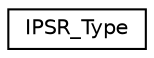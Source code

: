 digraph "Graphical Class Hierarchy"
{
 // LATEX_PDF_SIZE
  edge [fontname="Helvetica",fontsize="10",labelfontname="Helvetica",labelfontsize="10"];
  node [fontname="Helvetica",fontsize="10",shape=record];
  rankdir="LR";
  Node0 [label="IPSR_Type",height=0.2,width=0.4,color="black", fillcolor="white", style="filled",URL="$unionIPSR__Type.html",tooltip="Union type to access the Interrupt Program Status Register (IPSR)."];
}

